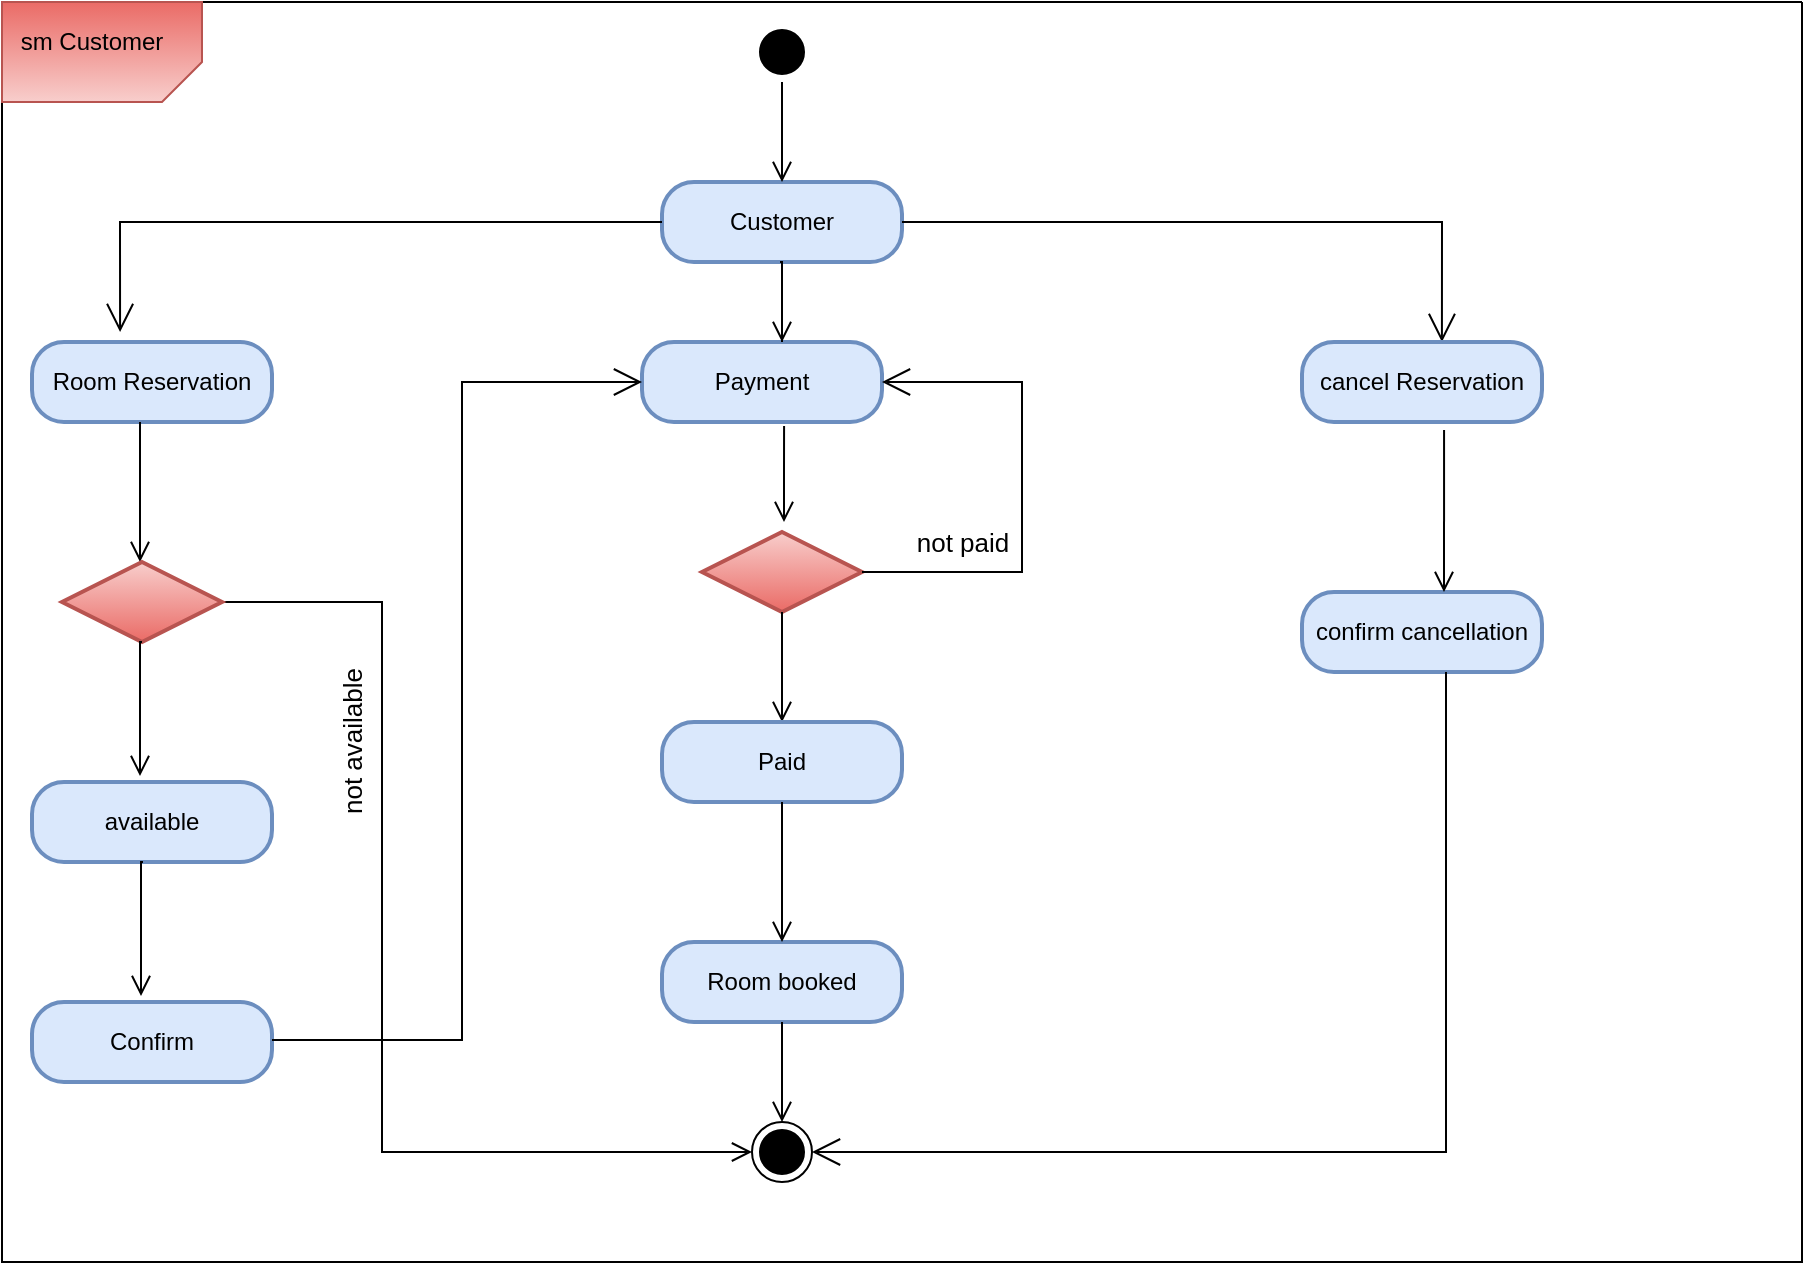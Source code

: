 <mxfile version="16.1.0" type="device"><diagram id="HovAmjloRAes3G1E--is" name="Page-1"><mxGraphModel dx="868" dy="2125" grid="1" gridSize="10" guides="1" tooltips="1" connect="1" arrows="1" fold="1" page="1" pageScale="1" pageWidth="1100" pageHeight="850" math="0" shadow="0"><root><mxCell id="0"/><mxCell id="1" parent="0"/><mxCell id="xPsR1lvBCCi6f0P7occM-17" value="" style="swimlane;startSize=0;fillColor=#f8cecc;strokeColor=#000000;gradientColor=#ea6b66;" vertex="1" parent="1"><mxGeometry x="110" y="-910" width="900" height="630" as="geometry"/></mxCell><mxCell id="xPsR1lvBCCi6f0P7occM-16" value="" style="verticalLabelPosition=bottom;verticalAlign=top;html=1;shape=card;whiteSpace=wrap;size=20;arcSize=12;direction=west;fillColor=#f8cecc;gradientColor=#ea6b66;strokeColor=#b85450;" vertex="1" parent="xPsR1lvBCCi6f0P7occM-17"><mxGeometry width="100" height="50" as="geometry"/></mxCell><mxCell id="xPsR1lvBCCi6f0P7occM-18" value="sm Customer" style="text;html=1;align=center;verticalAlign=middle;whiteSpace=wrap;rounded=0;" vertex="1" parent="xPsR1lvBCCi6f0P7occM-17"><mxGeometry width="90" height="40" as="geometry"/></mxCell><mxCell id="xPsR1lvBCCi6f0P7occM-19" value="" style="ellipse;html=1;shape=startState;fillColor=#000000;strokeColor=#000000;" vertex="1" parent="xPsR1lvBCCi6f0P7occM-17"><mxGeometry x="375" y="10" width="30" height="30" as="geometry"/></mxCell><mxCell id="xPsR1lvBCCi6f0P7occM-21" value="Customer" style="rounded=1;whiteSpace=wrap;html=1;arcSize=40;fillColor=#dae8fc;strokeColor=#6c8ebf;strokeWidth=2;" vertex="1" parent="xPsR1lvBCCi6f0P7occM-17"><mxGeometry x="330" y="90" width="120" height="40" as="geometry"/></mxCell><mxCell id="xPsR1lvBCCi6f0P7occM-37" value="" style="endArrow=open;endFill=1;endSize=12;html=1;rounded=0;exitX=1;exitY=0.5;exitDx=0;exitDy=0;entryX=0.583;entryY=0;entryDx=0;entryDy=0;entryPerimeter=0;" edge="1" parent="xPsR1lvBCCi6f0P7occM-17" source="xPsR1lvBCCi6f0P7occM-21" target="xPsR1lvBCCi6f0P7occM-38"><mxGeometry width="160" relative="1" as="geometry"><mxPoint x="280" y="200" as="sourcePoint"/><mxPoint x="560" y="180" as="targetPoint"/><Array as="points"><mxPoint x="560" y="110"/><mxPoint x="600" y="110"/><mxPoint x="640" y="110"/><mxPoint x="720" y="110"/></Array></mxGeometry></mxCell><mxCell id="xPsR1lvBCCi6f0P7occM-38" value="cancel Reservation" style="rounded=1;whiteSpace=wrap;html=1;arcSize=40;fillColor=#dae8fc;strokeColor=#6c8ebf;strokeWidth=2;" vertex="1" parent="xPsR1lvBCCi6f0P7occM-17"><mxGeometry x="650" y="170" width="120" height="40" as="geometry"/></mxCell><mxCell id="xPsR1lvBCCi6f0P7occM-40" value="" style="edgeStyle=orthogonalEdgeStyle;html=1;verticalAlign=bottom;endArrow=open;endSize=8;strokeColor=#000000;rounded=0;entryX=0.5;entryY=0;entryDx=0;entryDy=0;" edge="1" parent="xPsR1lvBCCi6f0P7occM-17" target="xPsR1lvBCCi6f0P7occM-21"><mxGeometry relative="1" as="geometry"><mxPoint x="610" y="290" as="targetPoint"/><mxPoint x="390" y="40" as="sourcePoint"/><Array as="points"><mxPoint x="390" y="40"/></Array></mxGeometry></mxCell><mxCell id="xPsR1lvBCCi6f0P7occM-44" value="Payment" style="rounded=1;whiteSpace=wrap;html=1;arcSize=40;fillColor=#dae8fc;strokeColor=#6c8ebf;strokeWidth=2;" vertex="1" parent="xPsR1lvBCCi6f0P7occM-17"><mxGeometry x="320" y="170" width="120" height="40" as="geometry"/></mxCell><mxCell id="xPsR1lvBCCi6f0P7occM-47" value="" style="endArrow=open;endFill=1;endSize=12;html=1;rounded=0;entryX=0.367;entryY=-0.125;entryDx=0;entryDy=0;entryPerimeter=0;" edge="1" parent="xPsR1lvBCCi6f0P7occM-17" target="xPsR1lvBCCi6f0P7occM-48"><mxGeometry width="160" relative="1" as="geometry"><mxPoint x="70.04" y="110" as="sourcePoint"/><mxPoint x="70.0" y="180" as="targetPoint"/><Array as="points"><mxPoint x="330" y="110"/><mxPoint x="59" y="110"/></Array></mxGeometry></mxCell><mxCell id="xPsR1lvBCCi6f0P7occM-48" value="Room Reservation" style="rounded=1;whiteSpace=wrap;html=1;arcSize=40;fillColor=#dae8fc;strokeColor=#6c8ebf;strokeWidth=2;" vertex="1" parent="xPsR1lvBCCi6f0P7occM-17"><mxGeometry x="15" y="170" width="120" height="40" as="geometry"/></mxCell><mxCell id="xPsR1lvBCCi6f0P7occM-60" value="" style="edgeStyle=orthogonalEdgeStyle;html=1;verticalAlign=bottom;endArrow=open;endSize=8;strokeColor=#000000;rounded=0;" edge="1" parent="xPsR1lvBCCi6f0P7occM-17"><mxGeometry relative="1" as="geometry"><mxPoint x="69" y="280" as="targetPoint"/><mxPoint x="69" y="241" as="sourcePoint"/><Array as="points"><mxPoint x="69" y="210"/><mxPoint x="69" y="210"/></Array></mxGeometry></mxCell><mxCell id="xPsR1lvBCCi6f0P7occM-64" value="" style="edgeStyle=orthogonalEdgeStyle;html=1;verticalAlign=bottom;endArrow=open;endSize=8;strokeColor=#000000;rounded=0;" edge="1" parent="xPsR1lvBCCi6f0P7occM-17"><mxGeometry relative="1" as="geometry"><mxPoint x="390" y="170" as="targetPoint"/><mxPoint x="390" y="170" as="sourcePoint"/><Array as="points"><mxPoint x="389" y="130"/><mxPoint x="389" y="130"/></Array></mxGeometry></mxCell><mxCell id="xPsR1lvBCCi6f0P7occM-67" value="" style="edgeStyle=orthogonalEdgeStyle;html=1;verticalAlign=bottom;endArrow=open;endSize=8;strokeColor=#000000;rounded=0;exitX=0.592;exitY=1.05;exitDx=0;exitDy=0;exitPerimeter=0;" edge="1" parent="xPsR1lvBCCi6f0P7occM-17" source="xPsR1lvBCCi6f0P7occM-44"><mxGeometry relative="1" as="geometry"><mxPoint x="391" y="260" as="targetPoint"/><mxPoint x="79" y="220" as="sourcePoint"/><Array as="points"/></mxGeometry></mxCell><mxCell id="xPsR1lvBCCi6f0P7occM-68" value="" style="rhombus;whiteSpace=wrap;html=1;fillColor=#f8cecc;strokeColor=#b85450;strokeWidth=2;gradientColor=#ea6b66;" vertex="1" parent="xPsR1lvBCCi6f0P7occM-17"><mxGeometry x="350" y="265" width="80" height="40" as="geometry"/></mxCell><mxCell id="xPsR1lvBCCi6f0P7occM-70" value="" style="edgeStyle=orthogonalEdgeStyle;html=1;align=left;verticalAlign=top;endArrow=open;endSize=8;strokeColor=#000000;rounded=0;entryX=0.5;entryY=0;entryDx=0;entryDy=0;" edge="1" source="xPsR1lvBCCi6f0P7occM-68" parent="xPsR1lvBCCi6f0P7occM-17" target="xPsR1lvBCCi6f0P7occM-74"><mxGeometry x="-1" relative="1" as="geometry"><mxPoint x="540" y="365" as="targetPoint"/></mxGeometry></mxCell><mxCell id="xPsR1lvBCCi6f0P7occM-73" value="" style="edgeStyle=orthogonalEdgeStyle;html=1;align=left;verticalAlign=top;endArrow=open;endSize=8;strokeColor=#000000;rounded=0;exitX=1;exitY=0.5;exitDx=0;exitDy=0;entryX=0;entryY=0.5;entryDx=0;entryDy=0;" edge="1" parent="xPsR1lvBCCi6f0P7occM-17" source="xPsR1lvBCCi6f0P7occM-119" target="xPsR1lvBCCi6f0P7occM-85"><mxGeometry x="-1" relative="1" as="geometry"><mxPoint x="540" y="265" as="targetPoint"/><mxPoint x="539.5" y="216" as="sourcePoint"/><Array as="points"><mxPoint x="190" y="300"/><mxPoint x="190" y="575"/></Array></mxGeometry></mxCell><mxCell id="xPsR1lvBCCi6f0P7occM-74" value="Paid" style="rounded=1;whiteSpace=wrap;html=1;arcSize=40;fillColor=#dae8fc;strokeColor=#6c8ebf;strokeWidth=2;" vertex="1" parent="xPsR1lvBCCi6f0P7occM-17"><mxGeometry x="330" y="360" width="120" height="40" as="geometry"/></mxCell><mxCell id="xPsR1lvBCCi6f0P7occM-77" value="Confirm" style="rounded=1;whiteSpace=wrap;html=1;arcSize=40;fillColor=#dae8fc;strokeColor=#6c8ebf;strokeWidth=2;" vertex="1" parent="xPsR1lvBCCi6f0P7occM-17"><mxGeometry x="15" y="500" width="120" height="40" as="geometry"/></mxCell><mxCell id="xPsR1lvBCCi6f0P7occM-85" value="" style="ellipse;html=1;shape=endState;fillColor=#000000;strokeColor=#000000;" vertex="1" parent="xPsR1lvBCCi6f0P7occM-17"><mxGeometry x="375" y="560" width="30" height="30" as="geometry"/></mxCell><mxCell id="xPsR1lvBCCi6f0P7occM-119" value="" style="rhombus;whiteSpace=wrap;html=1;fillColor=#f8cecc;strokeColor=#b85450;strokeWidth=2;gradientColor=#ea6b66;" vertex="1" parent="xPsR1lvBCCi6f0P7occM-17"><mxGeometry x="30" y="280" width="80" height="40" as="geometry"/></mxCell><mxCell id="xPsR1lvBCCi6f0P7occM-120" value="available" style="rounded=1;whiteSpace=wrap;html=1;arcSize=40;fillColor=#dae8fc;strokeColor=#6c8ebf;strokeWidth=2;" vertex="1" parent="xPsR1lvBCCi6f0P7occM-17"><mxGeometry x="15" y="390" width="120" height="40" as="geometry"/></mxCell><mxCell id="xPsR1lvBCCi6f0P7occM-121" value="" style="edgeStyle=orthogonalEdgeStyle;html=1;align=left;verticalAlign=top;endArrow=open;endSize=8;strokeColor=#000000;rounded=0;entryX=0.45;entryY=-0.075;entryDx=0;entryDy=0;entryPerimeter=0;exitX=0.5;exitY=1;exitDx=0;exitDy=0;" edge="1" parent="xPsR1lvBCCi6f0P7occM-17" source="xPsR1lvBCCi6f0P7occM-119" target="xPsR1lvBCCi6f0P7occM-120"><mxGeometry x="-1" relative="1" as="geometry"><mxPoint x="400" y="370" as="targetPoint"/><mxPoint x="69" y="330" as="sourcePoint"/><Array as="points"><mxPoint x="69" y="320"/></Array></mxGeometry></mxCell><mxCell id="xPsR1lvBCCi6f0P7occM-122" value="" style="edgeStyle=orthogonalEdgeStyle;html=1;align=left;verticalAlign=top;endArrow=open;endSize=8;strokeColor=#000000;rounded=0;entryX=0.45;entryY=-0.075;entryDx=0;entryDy=0;entryPerimeter=0;exitX=0.5;exitY=1;exitDx=0;exitDy=0;" edge="1" parent="xPsR1lvBCCi6f0P7occM-17"><mxGeometry x="-1" relative="1" as="geometry"><mxPoint x="69.5" y="497" as="targetPoint"/><mxPoint x="70.5" y="430" as="sourcePoint"/><Array as="points"><mxPoint x="69.5" y="430"/></Array></mxGeometry></mxCell><mxCell id="xPsR1lvBCCi6f0P7occM-123" value="" style="endArrow=open;endFill=1;endSize=12;html=1;rounded=0;fontColor=#000000;strokeColor=#000000;strokeWidth=1;entryX=0;entryY=0.5;entryDx=0;entryDy=0;" edge="1" parent="xPsR1lvBCCi6f0P7occM-17" target="xPsR1lvBCCi6f0P7occM-44"><mxGeometry width="160" relative="1" as="geometry"><mxPoint x="135" y="519" as="sourcePoint"/><mxPoint x="295" y="519" as="targetPoint"/><Array as="points"><mxPoint x="230" y="519"/><mxPoint x="230" y="190"/></Array></mxGeometry></mxCell><mxCell id="xPsR1lvBCCi6f0P7occM-124" value="Room booked" style="rounded=1;whiteSpace=wrap;html=1;arcSize=40;fillColor=#dae8fc;strokeColor=#6c8ebf;strokeWidth=2;" vertex="1" parent="xPsR1lvBCCi6f0P7occM-17"><mxGeometry x="330" y="470" width="120" height="40" as="geometry"/></mxCell><mxCell id="xPsR1lvBCCi6f0P7occM-125" value="" style="edgeStyle=orthogonalEdgeStyle;html=1;align=left;verticalAlign=top;endArrow=open;endSize=8;strokeColor=#000000;rounded=0;entryX=0.5;entryY=0;entryDx=0;entryDy=0;exitX=0.5;exitY=1;exitDx=0;exitDy=0;" edge="1" parent="xPsR1lvBCCi6f0P7occM-17" source="xPsR1lvBCCi6f0P7occM-74" target="xPsR1lvBCCi6f0P7occM-124"><mxGeometry x="-1" relative="1" as="geometry"><mxPoint x="400" y="370" as="targetPoint"/><mxPoint x="400" y="315" as="sourcePoint"/><Array as="points"><mxPoint x="390" y="430"/><mxPoint x="390" y="430"/></Array></mxGeometry></mxCell><mxCell id="xPsR1lvBCCi6f0P7occM-126" value="&lt;font style=&quot;font-size: 13px&quot;&gt;not available&lt;/font&gt;" style="text;html=1;align=center;verticalAlign=middle;resizable=0;points=[];autosize=1;strokeColor=none;fillColor=none;fontColor=#000000;rotation=270;" vertex="1" parent="xPsR1lvBCCi6f0P7occM-17"><mxGeometry x="130" y="360" width="90" height="20" as="geometry"/></mxCell><mxCell id="xPsR1lvBCCi6f0P7occM-127" value="" style="endArrow=open;endFill=1;endSize=12;html=1;rounded=0;fontSize=13;fontColor=#000000;strokeColor=#000000;strokeWidth=1;exitX=1;exitY=0.5;exitDx=0;exitDy=0;entryX=1;entryY=0.5;entryDx=0;entryDy=0;" edge="1" parent="xPsR1lvBCCi6f0P7occM-17" source="xPsR1lvBCCi6f0P7occM-68" target="xPsR1lvBCCi6f0P7occM-44"><mxGeometry width="160" relative="1" as="geometry"><mxPoint x="230" y="540" as="sourcePoint"/><mxPoint x="390" y="540" as="targetPoint"/><Array as="points"><mxPoint x="510" y="285"/><mxPoint x="510" y="190"/></Array></mxGeometry></mxCell><mxCell id="xPsR1lvBCCi6f0P7occM-128" value="not paid" style="text;html=1;align=center;verticalAlign=middle;resizable=0;points=[];autosize=1;strokeColor=none;fillColor=none;fontSize=13;fontColor=#000000;" vertex="1" parent="xPsR1lvBCCi6f0P7occM-17"><mxGeometry x="450" y="260" width="60" height="20" as="geometry"/></mxCell><mxCell id="xPsR1lvBCCi6f0P7occM-129" value="confirm cancellation" style="rounded=1;whiteSpace=wrap;html=1;arcSize=40;fillColor=#dae8fc;strokeColor=#6c8ebf;strokeWidth=2;" vertex="1" parent="xPsR1lvBCCi6f0P7occM-17"><mxGeometry x="650" y="295" width="120" height="40" as="geometry"/></mxCell><mxCell id="xPsR1lvBCCi6f0P7occM-131" value="" style="edgeStyle=orthogonalEdgeStyle;html=1;align=left;verticalAlign=top;endArrow=open;endSize=8;strokeColor=#000000;rounded=0;exitX=0.592;exitY=1.1;exitDx=0;exitDy=0;exitPerimeter=0;" edge="1" parent="xPsR1lvBCCi6f0P7occM-17" source="xPsR1lvBCCi6f0P7occM-38"><mxGeometry x="-1" relative="1" as="geometry"><mxPoint x="721" y="295" as="targetPoint"/><mxPoint x="410" y="420" as="sourcePoint"/><Array as="points"><mxPoint x="721" y="295"/></Array></mxGeometry></mxCell><mxCell id="xPsR1lvBCCi6f0P7occM-132" value="" style="edgeStyle=orthogonalEdgeStyle;html=1;align=left;verticalAlign=top;endArrow=open;endSize=8;strokeColor=#000000;rounded=0;entryX=0.5;entryY=0;entryDx=0;entryDy=0;exitX=0.5;exitY=1;exitDx=0;exitDy=0;" edge="1" parent="xPsR1lvBCCi6f0P7occM-17" source="xPsR1lvBCCi6f0P7occM-124" target="xPsR1lvBCCi6f0P7occM-85"><mxGeometry x="-1" relative="1" as="geometry"><mxPoint x="420" y="500" as="targetPoint"/><mxPoint x="420" y="430" as="sourcePoint"/><Array as="points"><mxPoint x="390" y="560"/></Array></mxGeometry></mxCell><mxCell id="xPsR1lvBCCi6f0P7occM-133" value="" style="endArrow=open;endFill=1;endSize=12;html=1;rounded=0;fontSize=13;fontColor=#000000;strokeColor=#000000;strokeWidth=1;exitX=0.6;exitY=1;exitDx=0;exitDy=0;exitPerimeter=0;entryX=1;entryY=0.5;entryDx=0;entryDy=0;" edge="1" parent="xPsR1lvBCCi6f0P7occM-17" source="xPsR1lvBCCi6f0P7occM-129" target="xPsR1lvBCCi6f0P7occM-85"><mxGeometry width="160" relative="1" as="geometry"><mxPoint x="580" y="530" as="sourcePoint"/><mxPoint x="740" y="530" as="targetPoint"/><Array as="points"><mxPoint x="722" y="575"/></Array></mxGeometry></mxCell></root></mxGraphModel></diagram></mxfile>